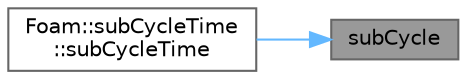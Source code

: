 digraph "subCycle"
{
 // LATEX_PDF_SIZE
  bgcolor="transparent";
  edge [fontname=Helvetica,fontsize=10,labelfontname=Helvetica,labelfontsize=10];
  node [fontname=Helvetica,fontsize=10,shape=box,height=0.2,width=0.4];
  rankdir="RL";
  Node1 [id="Node000001",label="subCycle",height=0.2,width=0.4,color="gray40", fillcolor="grey60", style="filled", fontcolor="black",tooltip=" "];
  Node1 -> Node2 [id="edge1_Node000001_Node000002",dir="back",color="steelblue1",style="solid",tooltip=" "];
  Node2 [id="Node000002",label="Foam::subCycleTime\l::subCycleTime",height=0.2,width=0.4,color="grey40", fillcolor="white", style="filled",URL="$classFoam_1_1subCycleTime.html#a6dad538062f4217537c08cbf7e4dca5a",tooltip=" "];
}
